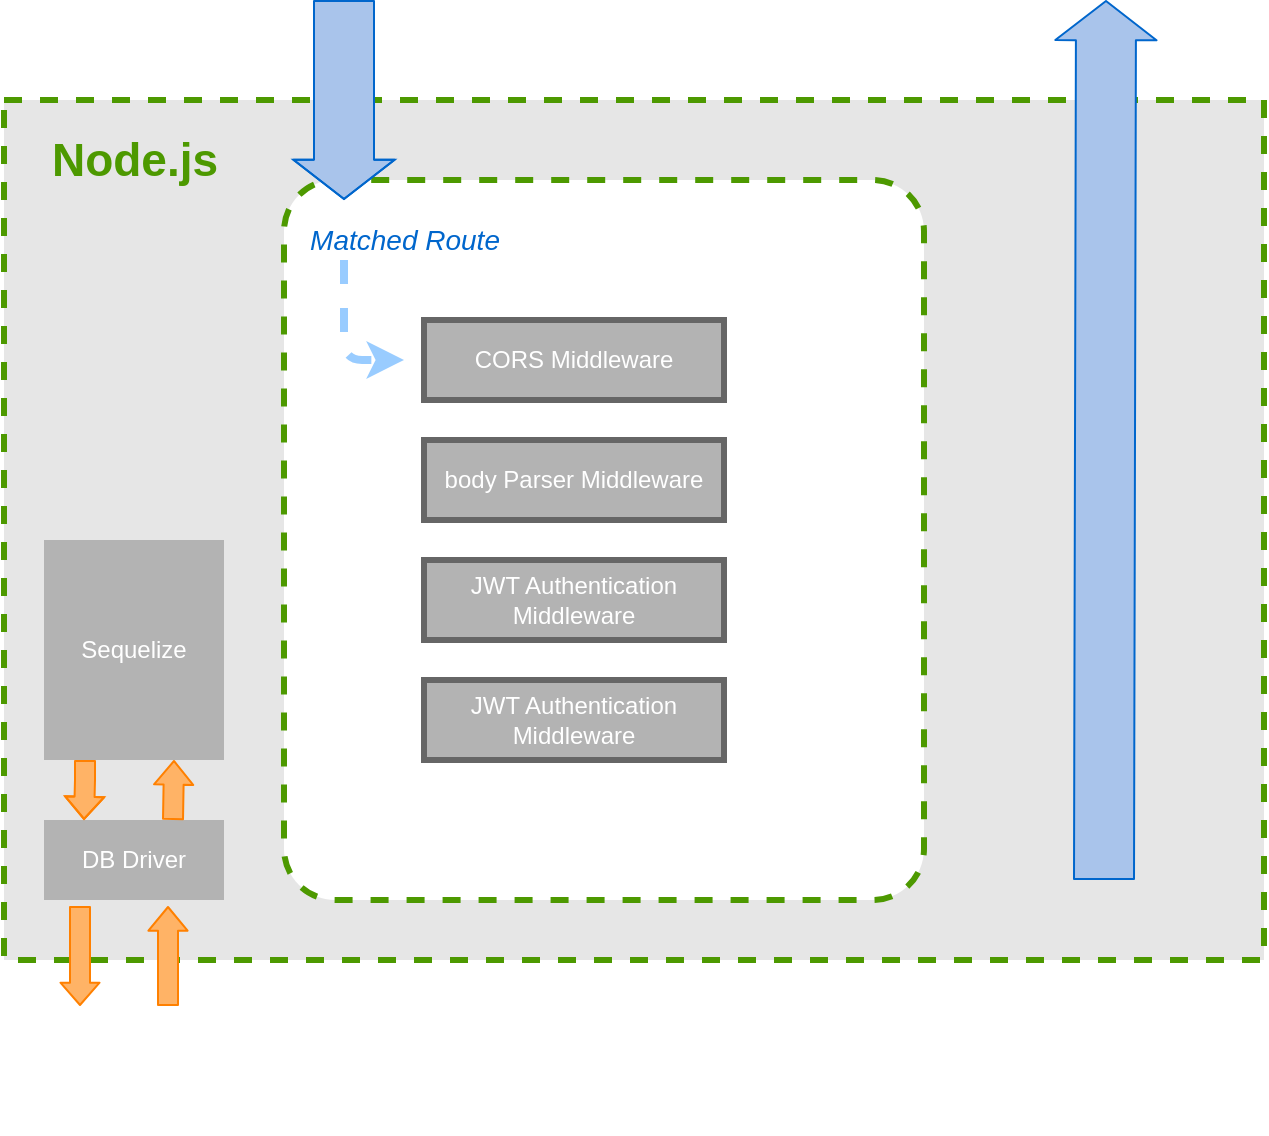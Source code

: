<mxfile version="14.1.9" type="github">
  <diagram id="l3EV60SedE7xQl0aDWc9" name="Page-1">
    <mxGraphModel dx="1422" dy="762" grid="1" gridSize="10" guides="1" tooltips="1" connect="1" arrows="1" fold="1" page="1" pageScale="1" pageWidth="690" pageHeight="980" math="0" shadow="0">
      <root>
        <mxCell id="0" />
        <mxCell id="1" parent="0" />
        <mxCell id="s1pgkSSKSfwO8er2Rz5G-1" value="" style="rounded=0;whiteSpace=wrap;html=1;dashed=1;strokeWidth=3;strokeColor=#4D9900;fillColor=#E6E6E6;" vertex="1" parent="1">
          <mxGeometry x="160" y="140" width="630" height="430" as="geometry" />
        </mxCell>
        <mxCell id="s1pgkSSKSfwO8er2Rz5G-3" value="" style="rounded=1;whiteSpace=wrap;html=1;dashed=1;strokeWidth=3;gradientColor=none;strokeColor=#4D9900;arcSize=8;" vertex="1" parent="1">
          <mxGeometry x="300" y="180" width="320" height="360" as="geometry" />
        </mxCell>
        <mxCell id="s1pgkSSKSfwO8er2Rz5G-2" value="&lt;font color=&quot;#4d9900&quot; size=&quot;1&quot;&gt;&lt;b style=&quot;font-size: 23px&quot;&gt;Node.js&lt;/b&gt;&lt;/font&gt;" style="text;html=1;align=center;verticalAlign=middle;resizable=0;points=[];autosize=1;" vertex="1" parent="1">
          <mxGeometry x="175" y="160" width="100" height="20" as="geometry" />
        </mxCell>
        <mxCell id="s1pgkSSKSfwO8er2Rz5G-4" value="&lt;font color=&quot;#ffffff&quot;&gt;DB Driver&lt;/font&gt;" style="rounded=0;whiteSpace=wrap;html=1;strokeWidth=3;gradientColor=none;fillColor=#B3B3B3;strokeColor=none;" vertex="1" parent="1">
          <mxGeometry x="180" y="500" width="90" height="40" as="geometry" />
        </mxCell>
        <mxCell id="s1pgkSSKSfwO8er2Rz5G-6" value="&lt;font color=&quot;#ffffff&quot;&gt;Sequelize&lt;/font&gt;" style="rounded=0;whiteSpace=wrap;html=1;strokeWidth=3;gradientColor=none;fillColor=#B3B3B3;strokeColor=none;" vertex="1" parent="1">
          <mxGeometry x="180" y="360" width="90" height="110" as="geometry" />
        </mxCell>
        <mxCell id="s1pgkSSKSfwO8er2Rz5G-7" value="" style="shape=flexArrow;endArrow=classic;html=1;fillColor=#FFB366;strokeColor=#FF8000;endWidth=8.571;endSize=3.381;" edge="1" parent="1">
          <mxGeometry width="50" height="50" relative="1" as="geometry">
            <mxPoint x="198" y="543" as="sourcePoint" />
            <mxPoint x="198" y="593" as="targetPoint" />
          </mxGeometry>
        </mxCell>
        <mxCell id="s1pgkSSKSfwO8er2Rz5G-9" value="" style="shape=flexArrow;endArrow=classic;html=1;fillColor=#FFB366;strokeColor=#FF8000;endWidth=8.571;endSize=3.605;" edge="1" parent="1">
          <mxGeometry width="50" height="50" relative="1" as="geometry">
            <mxPoint x="242" y="593" as="sourcePoint" />
            <mxPoint x="242" y="543" as="targetPoint" />
          </mxGeometry>
        </mxCell>
        <mxCell id="s1pgkSSKSfwO8er2Rz5G-12" value="" style="shape=image;html=1;verticalAlign=top;verticalLabelPosition=bottom;labelBackgroundColor=#ffffff;imageAspect=0;aspect=fixed;image=https://cdn4.iconfinder.com/data/icons/logos-3/181/MySQL-128.png;strokeColor=#4D9900;strokeWidth=3;fillColor=#B3B3B3;gradientColor=none;" vertex="1" parent="1">
          <mxGeometry x="191" y="597" width="60" height="60" as="geometry" />
        </mxCell>
        <mxCell id="s1pgkSSKSfwO8er2Rz5G-13" value="" style="shape=flexArrow;endArrow=classic;html=1;fillColor=#FFB366;strokeColor=#FF8000;endWidth=8.571;endSize=3.381;" edge="1" parent="1">
          <mxGeometry width="50" height="50" relative="1" as="geometry">
            <mxPoint x="200.5" y="470" as="sourcePoint" />
            <mxPoint x="200" y="500" as="targetPoint" />
            <Array as="points">
              <mxPoint x="200.5" y="480" />
            </Array>
          </mxGeometry>
        </mxCell>
        <mxCell id="s1pgkSSKSfwO8er2Rz5G-14" value="" style="shape=flexArrow;endArrow=classic;html=1;fillColor=#FFB366;strokeColor=#FF8000;endWidth=8.571;endSize=3.605;" edge="1" parent="1">
          <mxGeometry width="50" height="50" relative="1" as="geometry">
            <mxPoint x="244.5" y="500" as="sourcePoint" />
            <mxPoint x="245" y="470" as="targetPoint" />
          </mxGeometry>
        </mxCell>
        <mxCell id="s1pgkSSKSfwO8er2Rz5G-15" value="" style="shape=flexArrow;endArrow=classic;html=1;endWidth=19.6;endSize=6.2;width=30;fillColor=#A9C4EB;strokeColor=#0066CC;" edge="1" parent="1">
          <mxGeometry width="50" height="50" relative="1" as="geometry">
            <mxPoint x="330" y="90" as="sourcePoint" />
            <mxPoint x="330" y="190" as="targetPoint" />
            <Array as="points">
              <mxPoint x="330" y="150" />
            </Array>
          </mxGeometry>
        </mxCell>
        <mxCell id="s1pgkSSKSfwO8er2Rz5G-16" value="" style="shape=flexArrow;endArrow=classic;html=1;endWidth=19.6;endSize=6.2;width=30;fillColor=#A9C4EB;strokeColor=#0066CC;" edge="1" parent="1">
          <mxGeometry width="50" height="50" relative="1" as="geometry">
            <mxPoint x="710" y="530" as="sourcePoint" />
            <mxPoint x="711" y="90" as="targetPoint" />
            <Array as="points" />
          </mxGeometry>
        </mxCell>
        <mxCell id="s1pgkSSKSfwO8er2Rz5G-17" value="" style="shape=image;html=1;verticalAlign=top;verticalLabelPosition=bottom;labelBackgroundColor=#ffffff;imageAspect=0;aspect=fixed;image=https://cdn2.iconfinder.com/data/icons/nodejs-1/128/nodejs-128.png;strokeColor=#4D9900;strokeWidth=3;fillColor=#ffffff;gradientColor=none;" vertex="1" parent="1">
          <mxGeometry x="160" y="170" width="128" height="128" as="geometry" />
        </mxCell>
        <mxCell id="s1pgkSSKSfwO8er2Rz5G-18" value="&lt;font color=&quot;#ffffff&quot;&gt;CORS Middleware&lt;/font&gt;" style="rounded=0;whiteSpace=wrap;html=1;strokeWidth=3;gradientColor=none;fillColor=#B3B3B3;strokeColor=#666666;" vertex="1" parent="1">
          <mxGeometry x="370" y="250" width="150" height="40" as="geometry" />
        </mxCell>
        <mxCell id="s1pgkSSKSfwO8er2Rz5G-20" value="" style="endArrow=classic;html=1;fillColor=#A9C4EB;dashed=1;strokeWidth=4;strokeColor=#99CCFF;" edge="1" parent="1">
          <mxGeometry width="50" height="50" relative="1" as="geometry">
            <mxPoint x="330" y="220" as="sourcePoint" />
            <mxPoint x="360" y="270" as="targetPoint" />
            <Array as="points">
              <mxPoint x="330" y="270" />
            </Array>
          </mxGeometry>
        </mxCell>
        <mxCell id="s1pgkSSKSfwO8er2Rz5G-21" value="&lt;font color=&quot;#0066cc&quot; style=&quot;font-size: 14px&quot;&gt;&lt;i&gt;Matched Route&lt;/i&gt;&lt;/font&gt;" style="text;html=1;align=center;verticalAlign=middle;resizable=0;points=[];autosize=1;" vertex="1" parent="1">
          <mxGeometry x="305" y="200" width="110" height="20" as="geometry" />
        </mxCell>
        <mxCell id="s1pgkSSKSfwO8er2Rz5G-22" value="&lt;font color=&quot;#ffffff&quot;&gt;body Parser Middleware&lt;/font&gt;" style="rounded=0;whiteSpace=wrap;html=1;strokeWidth=3;gradientColor=none;fillColor=#B3B3B3;strokeColor=#666666;" vertex="1" parent="1">
          <mxGeometry x="370" y="310" width="150" height="40" as="geometry" />
        </mxCell>
        <mxCell id="s1pgkSSKSfwO8er2Rz5G-23" value="&lt;font color=&quot;#ffffff&quot;&gt;JWT Authentication Middleware&lt;/font&gt;" style="rounded=0;whiteSpace=wrap;html=1;strokeWidth=3;gradientColor=none;fillColor=#B3B3B3;strokeColor=#666666;" vertex="1" parent="1">
          <mxGeometry x="370" y="370" width="150" height="40" as="geometry" />
        </mxCell>
        <mxCell id="s1pgkSSKSfwO8er2Rz5G-24" value="&lt;font color=&quot;#ffffff&quot;&gt;JWT Authentication Middleware&lt;/font&gt;" style="rounded=0;whiteSpace=wrap;html=1;strokeWidth=3;gradientColor=none;fillColor=#B3B3B3;strokeColor=#666666;" vertex="1" parent="1">
          <mxGeometry x="370" y="430" width="150" height="40" as="geometry" />
        </mxCell>
      </root>
    </mxGraphModel>
  </diagram>
</mxfile>
